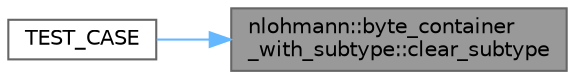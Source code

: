 digraph "nlohmann::byte_container_with_subtype::clear_subtype"
{
 // LATEX_PDF_SIZE
  bgcolor="transparent";
  edge [fontname=Helvetica,fontsize=10,labelfontname=Helvetica,labelfontsize=10];
  node [fontname=Helvetica,fontsize=10,shape=box,height=0.2,width=0.4];
  rankdir="RL";
  Node1 [id="Node000001",label="nlohmann::byte_container\l_with_subtype::clear_subtype",height=0.2,width=0.4,color="gray40", fillcolor="grey60", style="filled", fontcolor="black",tooltip="clears the binary subtype"];
  Node1 -> Node2 [id="edge1_Node000001_Node000002",dir="back",color="steelblue1",style="solid",tooltip=" "];
  Node2 [id="Node000002",label="TEST_CASE",height=0.2,width=0.4,color="grey40", fillcolor="white", style="filled",URL="$unit-byte__container__with__subtype_8cpp.html#a1bc563207d45f183d4a24abeecfe991d",tooltip=" "];
}
